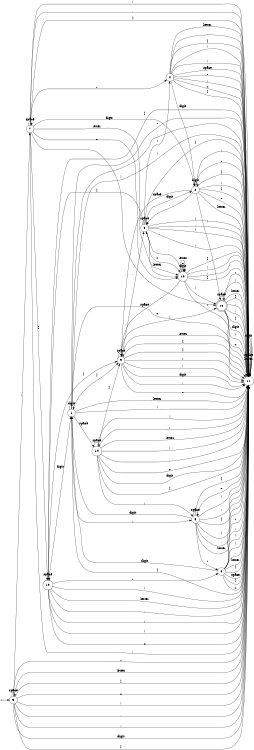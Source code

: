 digraph finite_state_machine {
  rankdir=LR;
  size="8,5";

  node [shape = point ]; DUMMY
  node [ shape = doublecircle ]; 13;

  node [ shape = circle ];
  DUMMY -> 3;
  3 -> 11 [ label= "-" ];
  1 -> 14 [ label= "space" ];
  10 -> 11 [ label= "_" ];
  6 -> 11 [ label= "]" ];
  4 -> 11 [ label= ")" ];
  3 -> 11 [ label= "letter" ];
  12 -> 12 [ label= "digit" ];
  13 -> 11 [ label= "]" ];
  13 -> 11 [ label= "," ];
  1 -> 1 [ label= "digit" ];
  12 -> 8 [ label= "," ];
  2 -> 11 [ label= ";" ];
  3 -> 11 [ label= "]" ];
  7 -> 2 [ label= "digit" ];
  2 -> 2 [ label= "digit" ];
  14 -> 11 [ label= "_" ];
  11 -> 11 [ label= "]" ];
  11 -> 11 [ label= "(" ];
  4 -> 11 [ label= "space" ];
  8 -> 4 [ label= "-" ];
  5 -> 11 [ label= "(" ];
  1 -> 11 [ label= "-" ];
  5 -> 11 [ label= "," ];
  10 -> 9 [ label= "]" ];
  4 -> 11 [ label= "-" ];
  4 -> 11 [ label= ";" ];
  10 -> 11 [ label= ";" ];
  2 -> 13 [ label= ")" ];
  2 -> 11 [ label= "-" ];
  2 -> 9 [ label= "space" ];
  6 -> 11 [ label= "space" ];
  14 -> 14 [ label= "space" ];
  9 -> 11 [ label= "_" ];
  12 -> 11 [ label= "(" ];
  10 -> 11 [ label= "[" ];
  11 -> 11 [ label= "_" ];
  9 -> 11 [ label= "letter" ];
  9 -> 11 [ label= "[" ];
  5 -> 11 [ label= "letter" ];
  11 -> 11 [ label= "letter" ];
  4 -> 11 [ label= "_" ];
  7 -> 7 [ label= "space" ];
  7 -> 13 [ label= ")" ];
  14 -> 11 [ label= "digit" ];
  1 -> 5 [ label= ";" ];
  9 -> 11 [ label= "]" ];
  1 -> 11 [ label= "letter" ];
  4 -> 11 [ label= "]" ];
  13 -> 11 [ label= ";" ];
  3 -> 11 [ label= "_" ];
  5 -> 11 [ label= "]" ];
  7 -> 12 [ label= "letter" ];
  6 -> 1 [ label= "digit" ];
  3 -> 11 [ label= ")" ];
  13 -> 11 [ label= "[" ];
  5 -> 1 [ label= "digit" ];
  3 -> 3 [ label= "space" ];
  11 -> 11 [ label= "space" ];
  13 -> 11 [ label= "digit" ];
  5 -> 11 [ label= "_" ];
  14 -> 11 [ label= "[" ];
  10 -> 11 [ label= "(" ];
  2 -> 11 [ label= "]" ];
  3 -> 11 [ label= "," ];
  10 -> 11 [ label= "letter" ];
  2 -> 11 [ label= "(" ];
  12 -> 12 [ label= "_" ];
  9 -> 11 [ label= "-" ];
  7 -> 11 [ label= ";" ];
  8 -> 2 [ label= "digit" ];
  11 -> 11 [ label= ")" ];
  13 -> 11 [ label= "(" ];
  5 -> 5 [ label= "space" ];
  1 -> 9 [ label= "]" ];
  3 -> 11 [ label= ";" ];
  9 -> 11 [ label= "digit" ];
  6 -> 11 [ label= "[" ];
  9 -> 9 [ label= "space" ];
  8 -> 11 [ label= "]" ];
  8 -> 12 [ label= "_" ];
  9 -> 8 [ label= "," ];
  8 -> 11 [ label= "(" ];
  11 -> 11 [ label= ";" ];
  13 -> 13 [ label= "space" ];
  2 -> 11 [ label= "[" ];
  7 -> 4 [ label= "-" ];
  6 -> 11 [ label= "_" ];
  8 -> 10 [ label= "[" ];
  7 -> 12 [ label= "_" ];
  14 -> 9 [ label= "]" ];
  6 -> 11 [ label= "-" ];
  5 -> 11 [ label= ")" ];
  6 -> 11 [ label= ";" ];
  13 -> 11 [ label= "_" ];
  11 -> 11 [ label= "," ];
  12 -> 11 [ label= ";" ];
  4 -> 2 [ label= "digit" ];
  12 -> 9 [ label= "space" ];
  6 -> 11 [ label= "(" ];
  10 -> 10 [ label= "space" ];
  14 -> 11 [ label= ")" ];
  4 -> 11 [ label= "letter" ];
  4 -> 11 [ label= "," ];
  11 -> 11 [ label= "[" ];
  12 -> 12 [ label= "letter" ];
  1 -> 11 [ label= "[" ];
  14 -> 11 [ label= "-" ];
  12 -> 11 [ label= "[" ];
  1 -> 11 [ label= ")" ];
  8 -> 12 [ label= "letter" ];
  5 -> 11 [ label= ";" ];
  3 -> 11 [ label= "digit" ];
  13 -> 11 [ label= "-" ];
  7 -> 10 [ label= "[" ];
  1 -> 11 [ label= "_" ];
  2 -> 8 [ label= "," ];
  10 -> 6 [ label= "-" ];
  8 -> 11 [ label= "," ];
  13 -> 11 [ label= ")" ];
  10 -> 11 [ label= "," ];
  11 -> 11 [ label= "digit" ];
  2 -> 11 [ label= "_" ];
  4 -> 11 [ label= "[" ];
  9 -> 11 [ label= ";" ];
  6 -> 11 [ label= ")" ];
  9 -> 13 [ label= ")" ];
  2 -> 11 [ label= "letter" ];
  14 -> 11 [ label= "letter" ];
  7 -> 11 [ label= "(" ];
  14 -> 5 [ label= ";" ];
  12 -> 11 [ label= "-" ];
  8 -> 11 [ label= ")" ];
  7 -> 11 [ label= "," ];
  7 -> 11 [ label= "]" ];
  1 -> 11 [ label= "," ];
  5 -> 11 [ label= "[" ];
  10 -> 1 [ label= "digit" ];
  8 -> 11 [ label= ";" ];
  6 -> 11 [ label= "," ];
  1 -> 11 [ label= "(" ];
  3 -> 11 [ label= "[" ];
  3 -> 7 [ label= "(" ];
  13 -> 11 [ label= "letter" ];
  5 -> 6 [ label= "-" ];
  9 -> 11 [ label= "(" ];
  14 -> 11 [ label= "(" ];
  8 -> 8 [ label= "space" ];
  11 -> 11 [ label= "-" ];
  12 -> 13 [ label= ")" ];
  10 -> 11 [ label= ")" ];
  6 -> 11 [ label= "letter" ];
  4 -> 11 [ label= "(" ];
  14 -> 11 [ label= "," ];
  12 -> 11 [ label= "]" ];
}